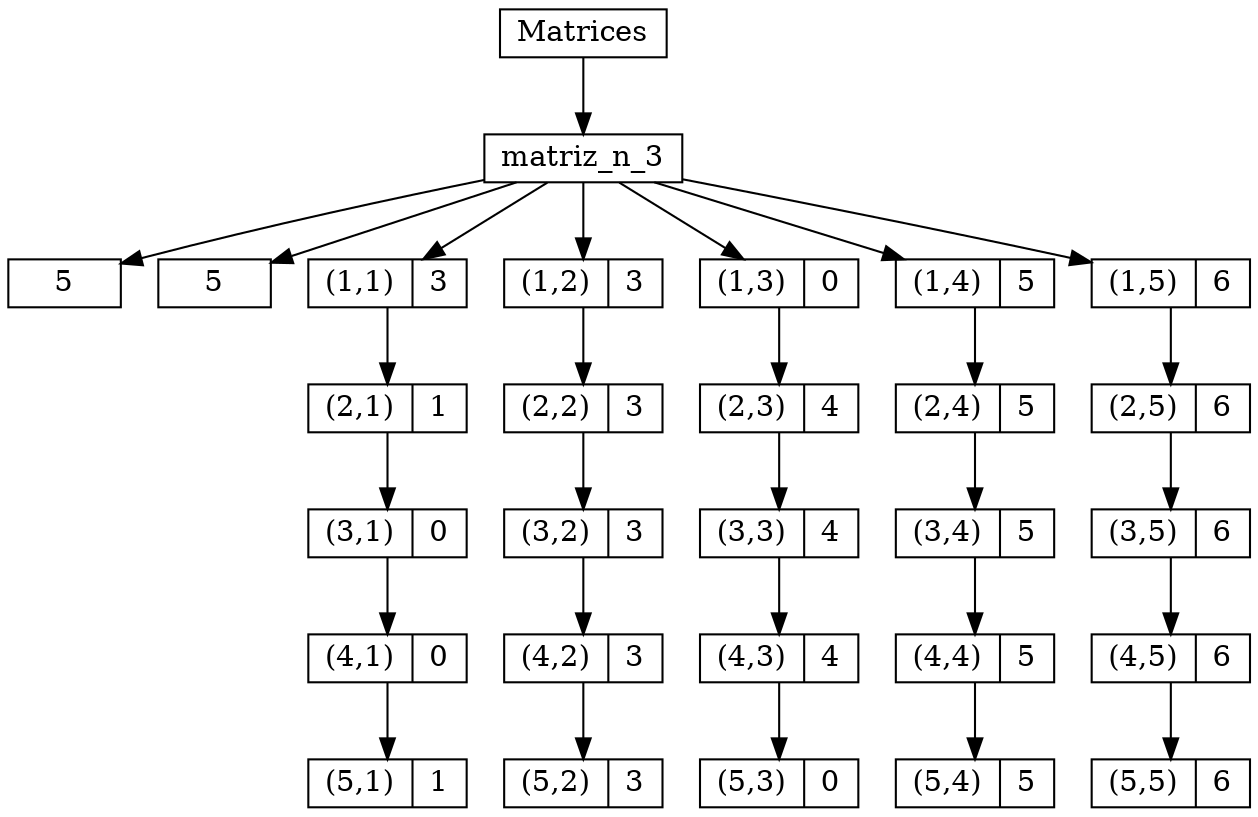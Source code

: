digraph g {
	node [height=.1 shape=record]
	node00 [label=Matrices]
	node01 [label=matriz_n_3]
	node02 [label=5]
	node03 [label=5]
	node11 [label="(1,1) |3"]
	node12 [label="(1,2) |3"]
	node13 [label="(1,3) |0"]
	node14 [label="(1,4) |5"]
	node15 [label="(1,5) |6"]
	node21 [label="(2,1) |1"]
	node22 [label="(2,2) |3"]
	node23 [label="(2,3) |4"]
	node24 [label="(2,4) |5"]
	node25 [label="(2,5) |6"]
	node31 [label="(3,1) |0"]
	node32 [label="(3,2) |3"]
	node33 [label="(3,3) |4"]
	node34 [label="(3,4) |5"]
	node35 [label="(3,5) |6"]
	node41 [label="(4,1) |0"]
	node42 [label="(4,2) |3"]
	node43 [label="(4,3) |4"]
	node44 [label="(4,4) |5"]
	node45 [label="(4,5) |6"]
	node51 [label="(5,1) |1"]
	node52 [label="(5,2) |3"]
	node53 [label="(5,3) |0"]
	node54 [label="(5,4) |5"]
	node55 [label="(5,5) |6"]
	node00 -> node01
	node01 -> node02
	node01 -> node03
	node01 -> node11
	node01 -> node12
	node01 -> node13
	node01 -> node14
	node01 -> node15
	node11 -> node21
	node12 -> node22
	node13 -> node23
	node14 -> node24
	node15 -> node25
	node21 -> node31
	node22 -> node32
	node23 -> node33
	node24 -> node34
	node25 -> node35
	node31 -> node41
	node32 -> node42
	node33 -> node43
	node34 -> node44
	node35 -> node45
	node41 -> node51
	node42 -> node52
	node43 -> node53
	node44 -> node54
	node45 -> node55
}
